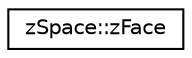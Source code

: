 digraph "Graphical Class Hierarchy"
{
  edge [fontname="Helvetica",fontsize="10",labelfontname="Helvetica",labelfontsize="10"];
  node [fontname="Helvetica",fontsize="10",shape=record];
  rankdir="LR";
  Node0 [label="zSpace::zFace",height=0.2,width=0.4,color="black", fillcolor="white", style="filled",URL="$classz_space_1_1z_face.html",tooltip="A face class to hold polygonal information of a half-edge data structure. "];
}
